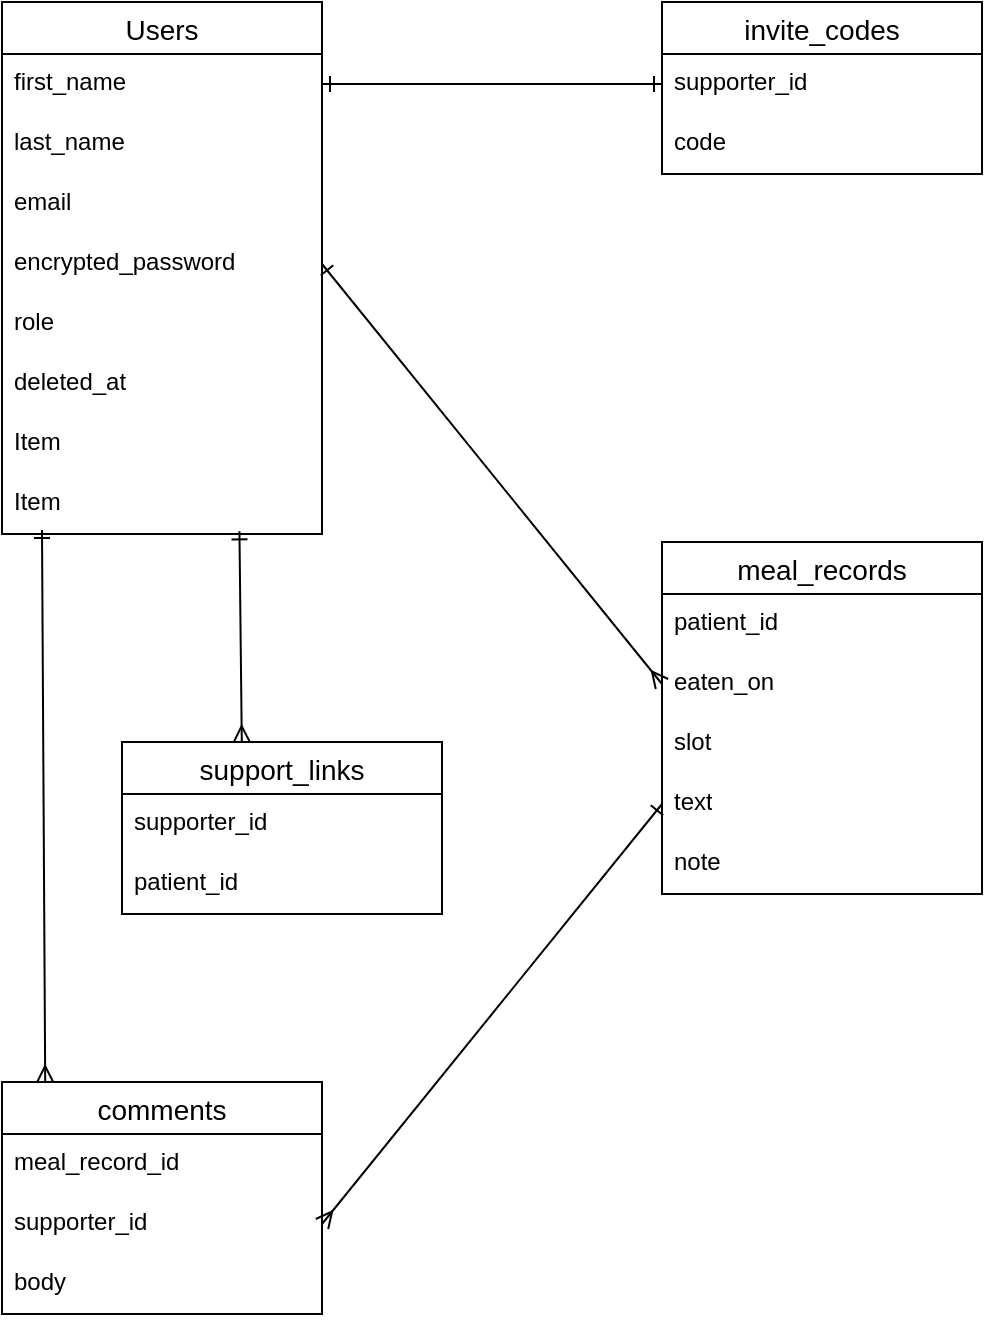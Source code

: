 <mxfile>
    <diagram id="__7ikaoKakqrc8wujWGQ" name="ページ1">
        <mxGraphModel dx="1972" dy="838" grid="1" gridSize="10" guides="1" tooltips="1" connect="1" arrows="1" fold="1" page="1" pageScale="1" pageWidth="827" pageHeight="1169" math="0" shadow="0">
            <root>
                <mxCell id="0"/>
                <mxCell id="1" parent="0"/>
                <mxCell id="2" value="Users" style="swimlane;fontStyle=0;childLayout=stackLayout;horizontal=1;startSize=26;horizontalStack=0;resizeParent=1;resizeParentMax=0;resizeLast=0;collapsible=1;marginBottom=0;align=center;fontSize=14;" parent="1" vertex="1">
                    <mxGeometry x="110" y="40" width="160" height="266" as="geometry"/>
                </mxCell>
                <mxCell id="3" value="first_name" style="text;strokeColor=none;fillColor=none;spacingLeft=4;spacingRight=4;overflow=hidden;rotatable=0;points=[[0,0.5],[1,0.5]];portConstraint=eastwest;fontSize=12;whiteSpace=wrap;html=1;" parent="2" vertex="1">
                    <mxGeometry y="26" width="160" height="30" as="geometry"/>
                </mxCell>
                <mxCell id="4" value="last_name" style="text;strokeColor=none;fillColor=none;spacingLeft=4;spacingRight=4;overflow=hidden;rotatable=0;points=[[0,0.5],[1,0.5]];portConstraint=eastwest;fontSize=12;whiteSpace=wrap;html=1;" parent="2" vertex="1">
                    <mxGeometry y="56" width="160" height="30" as="geometry"/>
                </mxCell>
                <mxCell id="5" value="email&lt;div&gt;&lt;br&gt;&lt;/div&gt;" style="text;strokeColor=none;fillColor=none;spacingLeft=4;spacingRight=4;overflow=hidden;rotatable=0;points=[[0,0.5],[1,0.5]];portConstraint=eastwest;fontSize=12;whiteSpace=wrap;html=1;" parent="2" vertex="1">
                    <mxGeometry y="86" width="160" height="30" as="geometry"/>
                </mxCell>
                <mxCell id="7" value="encrypted_password" style="text;strokeColor=none;fillColor=none;spacingLeft=4;spacingRight=4;overflow=hidden;rotatable=0;points=[[0,0.5],[1,0.5]];portConstraint=eastwest;fontSize=12;whiteSpace=wrap;html=1;" parent="2" vertex="1">
                    <mxGeometry y="116" width="160" height="30" as="geometry"/>
                </mxCell>
                <mxCell id="8" value="role" style="text;strokeColor=none;fillColor=none;spacingLeft=4;spacingRight=4;overflow=hidden;rotatable=0;points=[[0,0.5],[1,0.5]];portConstraint=eastwest;fontSize=12;whiteSpace=wrap;html=1;" parent="2" vertex="1">
                    <mxGeometry y="146" width="160" height="30" as="geometry"/>
                </mxCell>
                <mxCell id="27" value="deleted_at" style="text;strokeColor=none;fillColor=none;spacingLeft=4;spacingRight=4;overflow=hidden;rotatable=0;points=[[0,0.5],[1,0.5]];portConstraint=eastwest;fontSize=12;whiteSpace=wrap;html=1;" parent="2" vertex="1">
                    <mxGeometry y="176" width="160" height="30" as="geometry"/>
                </mxCell>
                <mxCell id="52" value="Item" style="text;strokeColor=none;fillColor=none;spacingLeft=4;spacingRight=4;overflow=hidden;rotatable=0;points=[[0,0.5],[1,0.5]];portConstraint=eastwest;fontSize=12;whiteSpace=wrap;html=1;" vertex="1" parent="2">
                    <mxGeometry y="206" width="160" height="30" as="geometry"/>
                </mxCell>
                <mxCell id="53" value="Item" style="text;strokeColor=none;fillColor=none;spacingLeft=4;spacingRight=4;overflow=hidden;rotatable=0;points=[[0,0.5],[1,0.5]];portConstraint=eastwest;fontSize=12;whiteSpace=wrap;html=1;" vertex="1" parent="2">
                    <mxGeometry y="236" width="160" height="30" as="geometry"/>
                </mxCell>
                <mxCell id="13" value="invite_codes" style="swimlane;fontStyle=0;childLayout=stackLayout;horizontal=1;startSize=26;horizontalStack=0;resizeParent=1;resizeParentMax=0;resizeLast=0;collapsible=1;marginBottom=0;align=center;fontSize=14;" parent="1" vertex="1">
                    <mxGeometry x="440" y="40" width="160" height="86" as="geometry"/>
                </mxCell>
                <mxCell id="14" value="supporter_id" style="text;strokeColor=none;fillColor=none;spacingLeft=4;spacingRight=4;overflow=hidden;rotatable=0;points=[[0,0.5],[1,0.5]];portConstraint=eastwest;fontSize=12;whiteSpace=wrap;html=1;" parent="13" vertex="1">
                    <mxGeometry y="26" width="160" height="30" as="geometry"/>
                </mxCell>
                <mxCell id="15" value="code" style="text;strokeColor=none;fillColor=none;spacingLeft=4;spacingRight=4;overflow=hidden;rotatable=0;points=[[0,0.5],[1,0.5]];portConstraint=eastwest;fontSize=12;whiteSpace=wrap;html=1;" parent="13" vertex="1">
                    <mxGeometry y="56" width="160" height="30" as="geometry"/>
                </mxCell>
                <mxCell id="28" value="support_links" style="swimlane;fontStyle=0;childLayout=stackLayout;horizontal=1;startSize=26;horizontalStack=0;resizeParent=1;resizeParentMax=0;resizeLast=0;collapsible=1;marginBottom=0;align=center;fontSize=14;" parent="1" vertex="1">
                    <mxGeometry x="170" y="410" width="160" height="86" as="geometry"/>
                </mxCell>
                <mxCell id="29" value="supporter_id" style="text;strokeColor=none;fillColor=none;spacingLeft=4;spacingRight=4;overflow=hidden;rotatable=0;points=[[0,0.5],[1,0.5]];portConstraint=eastwest;fontSize=12;whiteSpace=wrap;html=1;" parent="28" vertex="1">
                    <mxGeometry y="26" width="160" height="30" as="geometry"/>
                </mxCell>
                <mxCell id="30" value="patient_id" style="text;strokeColor=none;fillColor=none;spacingLeft=4;spacingRight=4;overflow=hidden;rotatable=0;points=[[0,0.5],[1,0.5]];portConstraint=eastwest;fontSize=12;whiteSpace=wrap;html=1;" parent="28" vertex="1">
                    <mxGeometry y="56" width="160" height="30" as="geometry"/>
                </mxCell>
                <mxCell id="32" value="meal_records" style="swimlane;fontStyle=0;childLayout=stackLayout;horizontal=1;startSize=26;horizontalStack=0;resizeParent=1;resizeParentMax=0;resizeLast=0;collapsible=1;marginBottom=0;align=center;fontSize=14;" parent="1" vertex="1">
                    <mxGeometry x="440" y="310" width="160" height="176" as="geometry"/>
                </mxCell>
                <mxCell id="33" value="patient_id" style="text;strokeColor=none;fillColor=none;spacingLeft=4;spacingRight=4;overflow=hidden;rotatable=0;points=[[0,0.5],[1,0.5]];portConstraint=eastwest;fontSize=12;whiteSpace=wrap;html=1;" parent="32" vertex="1">
                    <mxGeometry y="26" width="160" height="30" as="geometry"/>
                </mxCell>
                <mxCell id="35" value="eaten_on" style="text;strokeColor=none;fillColor=none;spacingLeft=4;spacingRight=4;overflow=hidden;rotatable=0;points=[[0,0.5],[1,0.5]];portConstraint=eastwest;fontSize=12;whiteSpace=wrap;html=1;" parent="32" vertex="1">
                    <mxGeometry y="56" width="160" height="30" as="geometry"/>
                </mxCell>
                <mxCell id="37" value="slot " style="text;strokeColor=none;fillColor=none;spacingLeft=4;spacingRight=4;overflow=hidden;rotatable=0;points=[[0,0.5],[1,0.5]];portConstraint=eastwest;fontSize=12;whiteSpace=wrap;html=1;" parent="32" vertex="1">
                    <mxGeometry y="86" width="160" height="30" as="geometry"/>
                </mxCell>
                <mxCell id="36" value="text" style="text;strokeColor=none;fillColor=none;spacingLeft=4;spacingRight=4;overflow=hidden;rotatable=0;points=[[0,0.5],[1,0.5]];portConstraint=eastwest;fontSize=12;whiteSpace=wrap;html=1;" parent="32" vertex="1">
                    <mxGeometry y="116" width="160" height="30" as="geometry"/>
                </mxCell>
                <mxCell id="39" value="note" style="text;strokeColor=none;fillColor=none;spacingLeft=4;spacingRight=4;overflow=hidden;rotatable=0;points=[[0,0.5],[1,0.5]];portConstraint=eastwest;fontSize=12;whiteSpace=wrap;html=1;" parent="32" vertex="1">
                    <mxGeometry y="146" width="160" height="30" as="geometry"/>
                </mxCell>
                <mxCell id="40" value="comments" style="swimlane;fontStyle=0;childLayout=stackLayout;horizontal=1;startSize=26;horizontalStack=0;resizeParent=1;resizeParentMax=0;resizeLast=0;collapsible=1;marginBottom=0;align=center;fontSize=14;" parent="1" vertex="1">
                    <mxGeometry x="110" y="580" width="160" height="116" as="geometry"/>
                </mxCell>
                <mxCell id="41" value="meal_record_id" style="text;strokeColor=none;fillColor=none;spacingLeft=4;spacingRight=4;overflow=hidden;rotatable=0;points=[[0,0.5],[1,0.5]];portConstraint=eastwest;fontSize=12;whiteSpace=wrap;html=1;" parent="40" vertex="1">
                    <mxGeometry y="26" width="160" height="30" as="geometry"/>
                </mxCell>
                <mxCell id="42" value="supporter_id " style="text;strokeColor=none;fillColor=none;spacingLeft=4;spacingRight=4;overflow=hidden;rotatable=0;points=[[0,0.5],[1,0.5]];portConstraint=eastwest;fontSize=12;whiteSpace=wrap;html=1;" parent="40" vertex="1">
                    <mxGeometry y="56" width="160" height="30" as="geometry"/>
                </mxCell>
                <mxCell id="43" value="body" style="text;strokeColor=none;fillColor=none;spacingLeft=4;spacingRight=4;overflow=hidden;rotatable=0;points=[[0,0.5],[1,0.5]];portConstraint=eastwest;fontSize=12;whiteSpace=wrap;html=1;" parent="40" vertex="1">
                    <mxGeometry y="86" width="160" height="30" as="geometry"/>
                </mxCell>
                <mxCell id="46" style="edgeStyle=none;html=1;exitX=1;exitY=0.5;exitDx=0;exitDy=0;startArrow=ERone;startFill=0;endArrow=ERone;endFill=0;" parent="1" source="3" target="14" edge="1">
                    <mxGeometry relative="1" as="geometry"/>
                </mxCell>
                <mxCell id="48" style="edgeStyle=none;html=1;exitX=0.742;exitY=0.956;exitDx=0;exitDy=0;exitPerimeter=0;startArrow=ERone;startFill=0;endArrow=ERmany;endFill=0;" parent="1" edge="1" source="53">
                    <mxGeometry relative="1" as="geometry">
                        <mxPoint x="229.5" y="316" as="sourcePoint"/>
                        <mxPoint x="229.9" y="410" as="targetPoint"/>
                    </mxGeometry>
                </mxCell>
                <mxCell id="49" style="edgeStyle=none;html=1;endArrow=ERmany;endFill=0;startArrow=ERone;startFill=0;entryX=0.135;entryY=0;entryDx=0;entryDy=0;entryPerimeter=0;exitX=0.125;exitY=0.933;exitDx=0;exitDy=0;exitPerimeter=0;" parent="1" source="53" target="40" edge="1">
                    <mxGeometry relative="1" as="geometry">
                        <mxPoint x="132" y="450" as="targetPoint"/>
                        <mxPoint x="132" y="310" as="sourcePoint"/>
                    </mxGeometry>
                </mxCell>
                <mxCell id="50" style="edgeStyle=none;html=1;exitX=1;exitY=0.5;exitDx=0;exitDy=0;entryX=0;entryY=0.5;entryDx=0;entryDy=0;startArrow=ERone;startFill=0;endArrow=ERmany;endFill=0;" parent="1" source="7" target="35" edge="1">
                    <mxGeometry relative="1" as="geometry"/>
                </mxCell>
                <mxCell id="51" style="edgeStyle=none;html=1;exitX=0;exitY=0.5;exitDx=0;exitDy=0;entryX=1;entryY=0.5;entryDx=0;entryDy=0;startArrow=ERone;startFill=0;endArrow=ERmany;endFill=0;" parent="1" source="36" target="42" edge="1">
                    <mxGeometry relative="1" as="geometry"/>
                </mxCell>
            </root>
        </mxGraphModel>
    </diagram>
    <diagram id="nBd07R-1ZloVEKxE6hUm" name="ページ2">
        <mxGraphModel dx="746" dy="419" grid="1" gridSize="10" guides="1" tooltips="1" connect="1" arrows="1" fold="1" page="1" pageScale="1" pageWidth="827" pageHeight="1169" math="0" shadow="0">
            <root>
                <mxCell id="0"/>
                <mxCell id="1" parent="0"/>
                <mxCell id="swK7s4c_qMrib7gPX8T--30" style="edgeStyle=none;html=1;exitX=0;exitY=0.5;exitDx=0;exitDy=0;endArrow=none;endFill=0;" parent="1" source="swK7s4c_qMrib7gPX8T--1" edge="1">
                    <mxGeometry relative="1" as="geometry">
                        <mxPoint x="340" y="100" as="targetPoint"/>
                    </mxGeometry>
                </mxCell>
                <mxCell id="swK7s4c_qMrib7gPX8T--1" value="ユーザー新規登録/ログインページ" style="rounded=1;whiteSpace=wrap;html=1;" parent="1" vertex="1">
                    <mxGeometry x="440" y="80" width="200" height="40" as="geometry"/>
                </mxCell>
                <mxCell id="swK7s4c_qMrib7gPX8T--34" style="edgeStyle=none;html=1;exitX=0.5;exitY=0;exitDx=0;exitDy=0;endArrow=none;endFill=0;" parent="1" source="swK7s4c_qMrib7gPX8T--2" edge="1">
                    <mxGeometry relative="1" as="geometry">
                        <mxPoint x="340" y="100" as="targetPoint"/>
                    </mxGeometry>
                </mxCell>
                <mxCell id="swK7s4c_qMrib7gPX8T--2" value="食事記録カレンダーページ" style="rounded=1;whiteSpace=wrap;html=1;" parent="1" vertex="1">
                    <mxGeometry x="240" y="140" width="200" height="40" as="geometry"/>
                </mxCell>
                <mxCell id="swK7s4c_qMrib7gPX8T--35" style="edgeStyle=none;html=1;exitX=0.5;exitY=0;exitDx=0;exitDy=0;endArrow=none;endFill=0;" parent="1" source="swK7s4c_qMrib7gPX8T--3" edge="1">
                    <mxGeometry relative="1" as="geometry">
                        <mxPoint x="740" y="100" as="targetPoint"/>
                    </mxGeometry>
                </mxCell>
                <mxCell id="swK7s4c_qMrib7gPX8T--3" value="患者一覧ページ" style="rounded=1;whiteSpace=wrap;html=1;" parent="1" vertex="1">
                    <mxGeometry x="640" y="140" width="200" height="40" as="geometry"/>
                </mxCell>
                <mxCell id="swK7s4c_qMrib7gPX8T--11" style="edgeStyle=none;html=1;exitX=0;exitY=0.5;exitDx=0;exitDy=0;endArrow=none;endFill=0;" parent="1" source="swK7s4c_qMrib7gPX8T--4" edge="1">
                    <mxGeometry relative="1" as="geometry">
                        <mxPoint x="260" y="220" as="targetPoint"/>
                    </mxGeometry>
                </mxCell>
                <mxCell id="swK7s4c_qMrib7gPX8T--4" value="設定ページ" style="rounded=1;whiteSpace=wrap;html=1;" parent="1" vertex="1">
                    <mxGeometry x="280" y="200" width="200" height="40" as="geometry"/>
                </mxCell>
                <mxCell id="swK7s4c_qMrib7gPX8T--12" style="edgeStyle=none;html=1;exitX=0;exitY=0.5;exitDx=0;exitDy=0;endArrow=none;endFill=0;" parent="1" source="swK7s4c_qMrib7gPX8T--6" edge="1">
                    <mxGeometry relative="1" as="geometry">
                        <mxPoint x="260" y="280" as="targetPoint"/>
                    </mxGeometry>
                </mxCell>
                <mxCell id="swK7s4c_qMrib7gPX8T--6" value="食事記録入力ページ" style="rounded=1;whiteSpace=wrap;html=1;" parent="1" vertex="1">
                    <mxGeometry x="280" y="260" width="200" height="40" as="geometry"/>
                </mxCell>
                <mxCell id="swK7s4c_qMrib7gPX8T--14" style="edgeStyle=none;html=1;exitX=0;exitY=0.5;exitDx=0;exitDy=0;startArrow=none;startFill=0;endArrow=none;endFill=0;" parent="1" source="swK7s4c_qMrib7gPX8T--7" edge="1">
                    <mxGeometry relative="1" as="geometry">
                        <mxPoint x="260" y="340" as="targetPoint"/>
                        <Array as="points">
                            <mxPoint x="260" y="340"/>
                        </Array>
                    </mxGeometry>
                </mxCell>
                <mxCell id="swK7s4c_qMrib7gPX8T--7" value="食事記録詳細ページ" style="rounded=1;whiteSpace=wrap;html=1;" parent="1" vertex="1">
                    <mxGeometry x="280" y="320" width="200" height="40" as="geometry"/>
                </mxCell>
                <mxCell id="swK7s4c_qMrib7gPX8T--8" value="食事記録編集ページ" style="rounded=1;whiteSpace=wrap;html=1;" parent="1" vertex="1">
                    <mxGeometry x="320" y="380" width="200" height="40" as="geometry"/>
                </mxCell>
                <mxCell id="swK7s4c_qMrib7gPX8T--9" value="" style="endArrow=none;html=1;entryX=0.083;entryY=0.967;entryDx=0;entryDy=0;entryPerimeter=0;" parent="1" target="swK7s4c_qMrib7gPX8T--2" edge="1">
                    <mxGeometry width="50" height="50" relative="1" as="geometry">
                        <mxPoint x="257" y="340" as="sourcePoint"/>
                        <mxPoint x="450" y="290" as="targetPoint"/>
                    </mxGeometry>
                </mxCell>
                <mxCell id="swK7s4c_qMrib7gPX8T--18" style="edgeStyle=none;html=1;exitX=0.5;exitY=1;exitDx=0;exitDy=0;entryX=0.303;entryY=0;entryDx=0;entryDy=0;entryPerimeter=0;endArrow=none;endFill=0;" parent="1" source="swK7s4c_qMrib7gPX8T--7" target="swK7s4c_qMrib7gPX8T--8" edge="1">
                    <mxGeometry relative="1" as="geometry"/>
                </mxCell>
                <mxCell id="swK7s4c_qMrib7gPX8T--24" style="edgeStyle=none;html=1;exitX=0;exitY=0.5;exitDx=0;exitDy=0;endArrow=none;endFill=0;" parent="1" source="swK7s4c_qMrib7gPX8T--19" edge="1">
                    <mxGeometry relative="1" as="geometry">
                        <mxPoint x="660" y="220" as="targetPoint"/>
                    </mxGeometry>
                </mxCell>
                <mxCell id="swK7s4c_qMrib7gPX8T--19" value="患者食事記録カレンダーページ" style="rounded=1;whiteSpace=wrap;html=1;" parent="1" vertex="1">
                    <mxGeometry x="680" y="200" width="200" height="40" as="geometry"/>
                </mxCell>
                <mxCell id="swK7s4c_qMrib7gPX8T--25" style="edgeStyle=none;html=1;endArrow=none;endFill=0;" parent="1" edge="1">
                    <mxGeometry relative="1" as="geometry">
                        <mxPoint x="660" y="280" as="targetPoint"/>
                        <mxPoint x="660" y="340" as="sourcePoint"/>
                    </mxGeometry>
                </mxCell>
                <mxCell id="JJwIvu8lplefiCC60Jxy-3" style="edgeStyle=none;html=1;exitX=0;exitY=0.5;exitDx=0;exitDy=0;startArrow=none;startFill=0;endArrow=none;endFill=0;" edge="1" parent="1" source="swK7s4c_qMrib7gPX8T--20">
                    <mxGeometry relative="1" as="geometry">
                        <mxPoint x="660" y="340" as="targetPoint"/>
                    </mxGeometry>
                </mxCell>
                <mxCell id="swK7s4c_qMrib7gPX8T--20" value="患者食事記録詳細ページ" style="rounded=1;whiteSpace=wrap;html=1;" parent="1" vertex="1">
                    <mxGeometry x="680" y="320" width="200" height="40" as="geometry"/>
                </mxCell>
                <mxCell id="swK7s4c_qMrib7gPX8T--21" value="コメント入力ページ" style="rounded=1;whiteSpace=wrap;html=1;" parent="1" vertex="1">
                    <mxGeometry x="720" y="380" width="200" height="40" as="geometry"/>
                </mxCell>
                <mxCell id="swK7s4c_qMrib7gPX8T--22" value="" style="endArrow=none;html=1;" parent="1" edge="1">
                    <mxGeometry width="50" height="50" relative="1" as="geometry">
                        <mxPoint x="660" y="280" as="sourcePoint"/>
                        <mxPoint x="661" y="180" as="targetPoint"/>
                    </mxGeometry>
                </mxCell>
                <mxCell id="swK7s4c_qMrib7gPX8T--26" style="edgeStyle=none;html=1;exitX=0.65;exitY=1;exitDx=0;exitDy=0;endArrow=none;endFill=0;exitPerimeter=0;entryX=0.45;entryY=0.017;entryDx=0;entryDy=0;entryPerimeter=0;" parent="1" source="swK7s4c_qMrib7gPX8T--20" edge="1" target="swK7s4c_qMrib7gPX8T--21">
                    <mxGeometry relative="1" as="geometry">
                        <mxPoint x="780" y="320" as="targetPoint"/>
                    </mxGeometry>
                </mxCell>
                <mxCell id="swK7s4c_qMrib7gPX8T--31" style="edgeStyle=none;html=1;exitX=0;exitY=0.5;exitDx=0;exitDy=0;endArrow=none;endFill=0;" parent="1" edge="1">
                    <mxGeometry relative="1" as="geometry">
                        <mxPoint x="640" y="99.5" as="targetPoint"/>
                        <mxPoint x="740" y="99.5" as="sourcePoint"/>
                    </mxGeometry>
                </mxCell>
                <mxCell id="JJwIvu8lplefiCC60Jxy-2" style="edgeStyle=none;html=1;exitX=0;exitY=0.5;exitDx=0;exitDy=0;endArrow=none;endFill=0;" edge="1" parent="1" source="JJwIvu8lplefiCC60Jxy-1">
                    <mxGeometry relative="1" as="geometry">
                        <mxPoint x="660" y="280" as="targetPoint"/>
                    </mxGeometry>
                </mxCell>
                <mxCell id="JJwIvu8lplefiCC60Jxy-1" value="設定ページ" style="rounded=1;whiteSpace=wrap;html=1;" vertex="1" parent="1">
                    <mxGeometry x="680" y="260" width="200" height="40" as="geometry"/>
                </mxCell>
            </root>
        </mxGraphModel>
    </diagram>
</mxfile>
